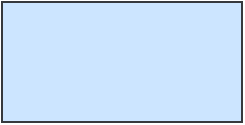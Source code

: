 <mxfile>
    <diagram id="-PtCJGofgyWKt0PFaozH" name="第 1 页">
        <mxGraphModel dx="757" dy="860" grid="0" gridSize="10" guides="1" tooltips="1" connect="1" arrows="1" fold="1" page="0" pageScale="1" pageWidth="850" pageHeight="1100" math="0" shadow="0">
            <root>
                <mxCell id="0"/>
                <mxCell id="1" parent="0"/>
                <mxCell id="3" value="" style="rounded=0;whiteSpace=wrap;html=1;sketch=0;hachureGap=4;fontFamily=Architects Daughter;fontSource=https%3A%2F%2Ffonts.googleapis.com%2Fcss%3Ffamily%3DArchitects%2BDaughter;fontSize=20;labelBackgroundColor=default;spacing=0;fillColor=#cce5ff;strokeColor=#36393d;" vertex="1" parent="1">
                    <mxGeometry x="128" y="37" width="120" height="60" as="geometry"/>
                </mxCell>
            </root>
        </mxGraphModel>
    </diagram>
</mxfile>